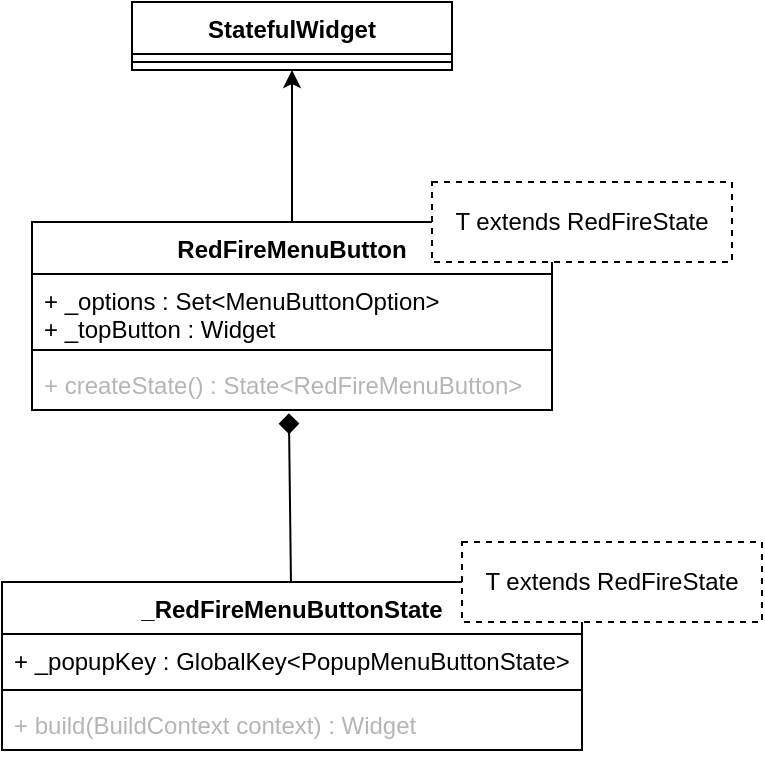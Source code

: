 <mxfile>
    <diagram id="tOYzbvOkXcShLIhWyCgs" name="Classes">
        <mxGraphModel dx="829" dy="541" grid="1" gridSize="10" guides="1" tooltips="1" connect="1" arrows="1" fold="1" page="1" pageScale="1" pageWidth="827" pageHeight="1169" math="0" shadow="0">
            <root>
                <mxCell id="0"/>
                <mxCell id="1" parent="0"/>
                <mxCell id="11" style="edgeStyle=none;html=1;entryX=0.5;entryY=1;entryDx=0;entryDy=0;" edge="1" parent="1" source="2" target="6">
                    <mxGeometry relative="1" as="geometry"/>
                </mxCell>
                <mxCell id="6" value="StatefulWidget" style="swimlane;fontStyle=1;align=center;verticalAlign=top;childLayout=stackLayout;horizontal=1;startSize=26;horizontalStack=0;resizeParent=1;resizeParentMax=0;resizeLast=0;collapsible=1;marginBottom=0;" vertex="1" parent="1">
                    <mxGeometry x="80" y="70" width="160" height="34" as="geometry"/>
                </mxCell>
                <mxCell id="8" value="" style="line;strokeWidth=1;fillColor=none;align=left;verticalAlign=middle;spacingTop=-1;spacingLeft=3;spacingRight=3;rotatable=0;labelPosition=right;points=[];portConstraint=eastwest;" vertex="1" parent="6">
                    <mxGeometry y="26" width="160" height="8" as="geometry"/>
                </mxCell>
                <mxCell id="19" style="edgeStyle=none;html=1;entryX=0.494;entryY=1.064;entryDx=0;entryDy=0;entryPerimeter=0;fontColor=#B5B5B5;endArrow=diamond;endFill=1;strokeWidth=1;endSize=8;startSize=6;" edge="1" parent="1" source="14" target="5">
                    <mxGeometry relative="1" as="geometry"/>
                </mxCell>
                <mxCell id="20" value="" style="group" vertex="1" connectable="0" parent="1">
                    <mxGeometry x="30" y="160" width="350" height="124" as="geometry"/>
                </mxCell>
                <mxCell id="2" value="RedFireMenuButton" style="swimlane;fontStyle=1;align=center;verticalAlign=top;childLayout=stackLayout;horizontal=1;startSize=26;horizontalStack=0;resizeParent=1;resizeParentMax=0;resizeLast=0;collapsible=1;marginBottom=0;" vertex="1" parent="20">
                    <mxGeometry y="20" width="260" height="94" as="geometry"/>
                </mxCell>
                <mxCell id="3" value="+ _options : Set&lt;MenuButtonOption&gt;&#10;+ _topButton : Widget" style="text;strokeColor=none;fillColor=none;align=left;verticalAlign=top;spacingLeft=4;spacingRight=4;overflow=hidden;rotatable=0;points=[[0,0.5],[1,0.5]];portConstraint=eastwest;" vertex="1" parent="2">
                    <mxGeometry y="26" width="260" height="34" as="geometry"/>
                </mxCell>
                <mxCell id="4" value="" style="line;strokeWidth=1;fillColor=none;align=left;verticalAlign=middle;spacingTop=-1;spacingLeft=3;spacingRight=3;rotatable=0;labelPosition=right;points=[];portConstraint=eastwest;" vertex="1" parent="2">
                    <mxGeometry y="60" width="260" height="8" as="geometry"/>
                </mxCell>
                <mxCell id="5" value="+ createState() : State&lt;RedFireMenuButton&gt;" style="text;strokeColor=none;fillColor=none;align=left;verticalAlign=top;spacingLeft=4;spacingRight=4;overflow=hidden;rotatable=0;points=[[0,0.5],[1,0.5]];portConstraint=eastwest;fontColor=#B5B5B5;" vertex="1" parent="2">
                    <mxGeometry y="68" width="260" height="26" as="geometry"/>
                </mxCell>
                <mxCell id="12" value="T extends RedFireState" style="whiteSpace=wrap;html=1;dashed=1;" vertex="1" parent="20">
                    <mxGeometry x="200" width="150" height="40" as="geometry"/>
                </mxCell>
                <mxCell id="21" value="" style="group" vertex="1" connectable="0" parent="1">
                    <mxGeometry x="15" y="340" width="380" height="104" as="geometry"/>
                </mxCell>
                <mxCell id="14" value="_RedFireMenuButtonState" style="swimlane;fontStyle=1;align=center;verticalAlign=top;childLayout=stackLayout;horizontal=1;startSize=26;horizontalStack=0;resizeParent=1;resizeParentMax=0;resizeLast=0;collapsible=1;marginBottom=0;" vertex="1" parent="21">
                    <mxGeometry y="20" width="290" height="84" as="geometry"/>
                </mxCell>
                <mxCell id="15" value="+ _popupKey : GlobalKey&lt;PopupMenuButtonState&gt;" style="text;strokeColor=none;fillColor=none;align=left;verticalAlign=top;spacingLeft=4;spacingRight=4;overflow=hidden;rotatable=0;points=[[0,0.5],[1,0.5]];portConstraint=eastwest;" vertex="1" parent="14">
                    <mxGeometry y="26" width="290" height="24" as="geometry"/>
                </mxCell>
                <mxCell id="16" value="" style="line;strokeWidth=1;fillColor=none;align=left;verticalAlign=middle;spacingTop=-1;spacingLeft=3;spacingRight=3;rotatable=0;labelPosition=right;points=[];portConstraint=eastwest;" vertex="1" parent="14">
                    <mxGeometry y="50" width="290" height="8" as="geometry"/>
                </mxCell>
                <mxCell id="17" value="+ build(BuildContext context) : Widget" style="text;strokeColor=none;fillColor=none;align=left;verticalAlign=top;spacingLeft=4;spacingRight=4;overflow=hidden;rotatable=0;points=[[0,0.5],[1,0.5]];portConstraint=eastwest;fontColor=#B5B5B5;" vertex="1" parent="14">
                    <mxGeometry y="58" width="290" height="26" as="geometry"/>
                </mxCell>
                <mxCell id="18" value="T extends RedFireState" style="whiteSpace=wrap;html=1;dashed=1;" vertex="1" parent="21">
                    <mxGeometry x="230" width="150" height="40" as="geometry"/>
                </mxCell>
            </root>
        </mxGraphModel>
    </diagram>
    <diagram id="XKp97_XUjZnGHv91Jklk" name="Sequences">
        <mxGraphModel dx="829" dy="541" grid="1" gridSize="10" guides="1" tooltips="1" connect="1" arrows="1" fold="1" page="1" pageScale="1" pageWidth="827" pageHeight="1169" math="0" shadow="0">
            <root>
                <mxCell id="kXsM58fqhjZbnCY8ssn5-0"/>
                <mxCell id="kXsM58fqhjZbnCY8ssn5-1" parent="kXsM58fqhjZbnCY8ssn5-0"/>
                <mxCell id="kXsM58fqhjZbnCY8ssn5-2" value="&lt;span style=&quot;color: rgb(240 , 240 , 240) ; font-weight: 700&quot;&gt;_RedFireMenuButtonState&lt;/span&gt;" style="shape=umlLifeline;perimeter=lifelinePerimeter;whiteSpace=wrap;html=1;container=1;collapsible=0;recursiveResize=0;outlineConnect=0;dashed=1;fontColor=#B5B5B5;" vertex="1" parent="kXsM58fqhjZbnCY8ssn5-1">
                    <mxGeometry x="200" y="40" width="170" height="300" as="geometry"/>
                </mxCell>
                <mxCell id="9MbAJgmRmC6txKkrjy2m-0" value="&lt;span style=&quot;color: rgb(240 , 240 , 240) ; font-weight: 700&quot;&gt;_RedFireMenuButton&lt;/span&gt;" style="shape=umlLifeline;perimeter=lifelinePerimeter;whiteSpace=wrap;html=1;container=1;collapsible=0;recursiveResize=0;outlineConnect=0;dashed=1;fontColor=#B5B5B5;" vertex="1" parent="kXsM58fqhjZbnCY8ssn5-1">
                    <mxGeometry x="10" y="40" width="170" height="300" as="geometry"/>
                </mxCell>
                <mxCell id="9MbAJgmRmC6txKkrjy2m-1" value="createState()" style="html=1;verticalAlign=bottom;endArrow=block;fontColor=#B5B5B5;startSize=6;endSize=8;strokeWidth=1;" edge="1" parent="kXsM58fqhjZbnCY8ssn5-1" source="9MbAJgmRmC6txKkrjy2m-0" target="kXsM58fqhjZbnCY8ssn5-2">
                    <mxGeometry width="80" relative="1" as="geometry">
                        <mxPoint x="100" y="140" as="sourcePoint"/>
                        <mxPoint x="180" y="140" as="targetPoint"/>
                        <Array as="points">
                            <mxPoint x="130" y="120"/>
                        </Array>
                    </mxGeometry>
                </mxCell>
            </root>
        </mxGraphModel>
    </diagram>
</mxfile>
